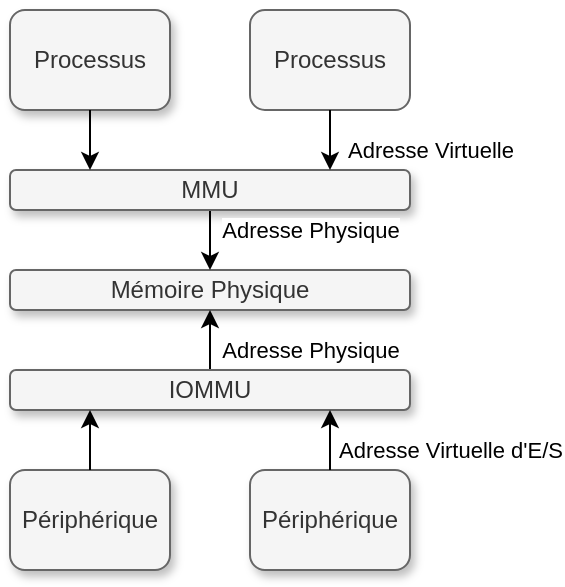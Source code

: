 <mxfile version="27.0.9">
  <diagram name="Page-1" id="KAUIvuCpqOB-XSyjdKiW">
    <mxGraphModel dx="868" dy="533" grid="1" gridSize="10" guides="1" tooltips="1" connect="1" arrows="1" fold="1" page="1" pageScale="1" pageWidth="850" pageHeight="1100" math="0" shadow="0">
      <root>
        <mxCell id="0" />
        <mxCell id="1" parent="0" />
        <mxCell id="zJaemNU4RXcxs4tz9urq-1" value="Mémoire Physique" style="rounded=1;whiteSpace=wrap;html=1;fillColor=#f5f5f5;fontColor=#333333;strokeColor=#666666;shadow=1;" vertex="1" parent="1">
          <mxGeometry x="240" y="290" width="200" height="20" as="geometry" />
        </mxCell>
        <mxCell id="zJaemNU4RXcxs4tz9urq-4" value="" style="edgeStyle=orthogonalEdgeStyle;rounded=0;orthogonalLoop=1;jettySize=auto;html=1;entryX=0.5;entryY=0;entryDx=0;entryDy=0;" edge="1" parent="1" source="zJaemNU4RXcxs4tz9urq-2" target="zJaemNU4RXcxs4tz9urq-1">
          <mxGeometry relative="1" as="geometry" />
        </mxCell>
        <mxCell id="zJaemNU4RXcxs4tz9urq-2" value="MMU" style="rounded=1;whiteSpace=wrap;html=1;points=[[0.2,0,0,0,0],[0.25,1,0,0,0],[0.4,0,0,0,0],[0.5,1,0,0,0],[0.6,0,0,0,0],[0.75,1,0,0,0],[0.8,0,0,0,0]];fillColor=#f5f5f5;fontColor=#333333;strokeColor=#666666;shadow=1;" vertex="1" parent="1">
          <mxGeometry x="240" y="240" width="200" height="20" as="geometry" />
        </mxCell>
        <mxCell id="zJaemNU4RXcxs4tz9urq-5" style="edgeStyle=orthogonalEdgeStyle;rounded=0;orthogonalLoop=1;jettySize=auto;html=1;entryX=0.5;entryY=1;entryDx=0;entryDy=0;" edge="1" parent="1" source="zJaemNU4RXcxs4tz9urq-3" target="zJaemNU4RXcxs4tz9urq-1">
          <mxGeometry relative="1" as="geometry" />
        </mxCell>
        <mxCell id="zJaemNU4RXcxs4tz9urq-6" value="Adresse Physique" style="edgeLabel;html=1;align=center;verticalAlign=middle;resizable=0;points=[];" vertex="1" connectable="0" parent="zJaemNU4RXcxs4tz9urq-5">
          <mxGeometry x="-0.607" relative="1" as="geometry">
            <mxPoint x="50" as="offset" />
          </mxGeometry>
        </mxCell>
        <mxCell id="zJaemNU4RXcxs4tz9urq-3" value="IOMMU" style="rounded=1;whiteSpace=wrap;html=1;points=[[0.2,1,0,0,0],[0.4,1,0,0,0],[0.5,0,0,0,0],[0.6,1,0,0,0],[0.8,1,0,0,0]];fillColor=#f5f5f5;fontColor=#333333;strokeColor=#666666;shadow=1;" vertex="1" parent="1">
          <mxGeometry x="240" y="340" width="200" height="20" as="geometry" />
        </mxCell>
        <mxCell id="zJaemNU4RXcxs4tz9urq-7" value="Adresse Physique" style="edgeLabel;html=1;align=center;verticalAlign=middle;resizable=0;points=[];" vertex="1" connectable="0" parent="1">
          <mxGeometry x="390" y="270" as="geometry" />
        </mxCell>
        <mxCell id="zJaemNU4RXcxs4tz9urq-8" value="Périphérique" style="rounded=1;whiteSpace=wrap;html=1;fillColor=#f5f5f5;fontColor=#333333;strokeColor=#666666;shadow=1;" vertex="1" parent="1">
          <mxGeometry x="240" y="390" width="80" height="50" as="geometry" />
        </mxCell>
        <mxCell id="zJaemNU4RXcxs4tz9urq-9" value="Périphérique" style="rounded=1;whiteSpace=wrap;html=1;fillColor=#f5f5f5;fontColor=#333333;strokeColor=#666666;shadow=1;" vertex="1" parent="1">
          <mxGeometry x="360" y="390" width="80" height="50" as="geometry" />
        </mxCell>
        <mxCell id="zJaemNU4RXcxs4tz9urq-10" value="Processus" style="rounded=1;whiteSpace=wrap;html=1;fillColor=#f5f5f5;fontColor=#333333;strokeColor=#666666;" vertex="1" parent="1">
          <mxGeometry x="360" y="160" width="80" height="50" as="geometry" />
        </mxCell>
        <mxCell id="zJaemNU4RXcxs4tz9urq-11" value="Processus" style="rounded=1;whiteSpace=wrap;html=1;fillColor=#f5f5f5;fontColor=#333333;strokeColor=#666666;shadow=1;" vertex="1" parent="1">
          <mxGeometry x="240" y="160" width="80" height="50" as="geometry" />
        </mxCell>
        <mxCell id="zJaemNU4RXcxs4tz9urq-12" style="rounded=0;orthogonalLoop=1;jettySize=auto;html=1;exitX=0.5;exitY=1;exitDx=0;exitDy=0;entryX=0.8;entryY=0;entryDx=0;entryDy=0;entryPerimeter=0;" edge="1" parent="1" source="zJaemNU4RXcxs4tz9urq-10" target="zJaemNU4RXcxs4tz9urq-2">
          <mxGeometry relative="1" as="geometry">
            <mxPoint x="510" y="210" as="targetPoint" />
          </mxGeometry>
        </mxCell>
        <mxCell id="zJaemNU4RXcxs4tz9urq-13" style="edgeStyle=orthogonalEdgeStyle;rounded=0;orthogonalLoop=1;jettySize=auto;html=1;entryX=0.2;entryY=0;entryDx=0;entryDy=0;entryPerimeter=0;" edge="1" parent="1" source="zJaemNU4RXcxs4tz9urq-11" target="zJaemNU4RXcxs4tz9urq-2">
          <mxGeometry relative="1" as="geometry" />
        </mxCell>
        <mxCell id="zJaemNU4RXcxs4tz9urq-14" style="edgeStyle=orthogonalEdgeStyle;rounded=0;orthogonalLoop=1;jettySize=auto;html=1;entryX=0.8;entryY=1;entryDx=0;entryDy=0;entryPerimeter=0;" edge="1" parent="1" source="zJaemNU4RXcxs4tz9urq-9" target="zJaemNU4RXcxs4tz9urq-3">
          <mxGeometry relative="1" as="geometry" />
        </mxCell>
        <mxCell id="zJaemNU4RXcxs4tz9urq-16" value="Adresse Virtuelle d&#39;E/S" style="edgeLabel;html=1;align=center;verticalAlign=middle;resizable=0;points=[];" vertex="1" connectable="0" parent="zJaemNU4RXcxs4tz9urq-14">
          <mxGeometry x="-0.607" relative="1" as="geometry">
            <mxPoint x="60" as="offset" />
          </mxGeometry>
        </mxCell>
        <mxCell id="zJaemNU4RXcxs4tz9urq-15" style="edgeStyle=orthogonalEdgeStyle;rounded=0;orthogonalLoop=1;jettySize=auto;html=1;entryX=0.2;entryY=1;entryDx=0;entryDy=0;entryPerimeter=0;" edge="1" parent="1" source="zJaemNU4RXcxs4tz9urq-8" target="zJaemNU4RXcxs4tz9urq-3">
          <mxGeometry relative="1" as="geometry" />
        </mxCell>
        <mxCell id="zJaemNU4RXcxs4tz9urq-17" value="Adresse Virtuelle" style="edgeLabel;html=1;align=center;verticalAlign=middle;resizable=0;points=[];" vertex="1" connectable="0" parent="1">
          <mxGeometry x="450" y="230" as="geometry" />
        </mxCell>
      </root>
    </mxGraphModel>
  </diagram>
</mxfile>
